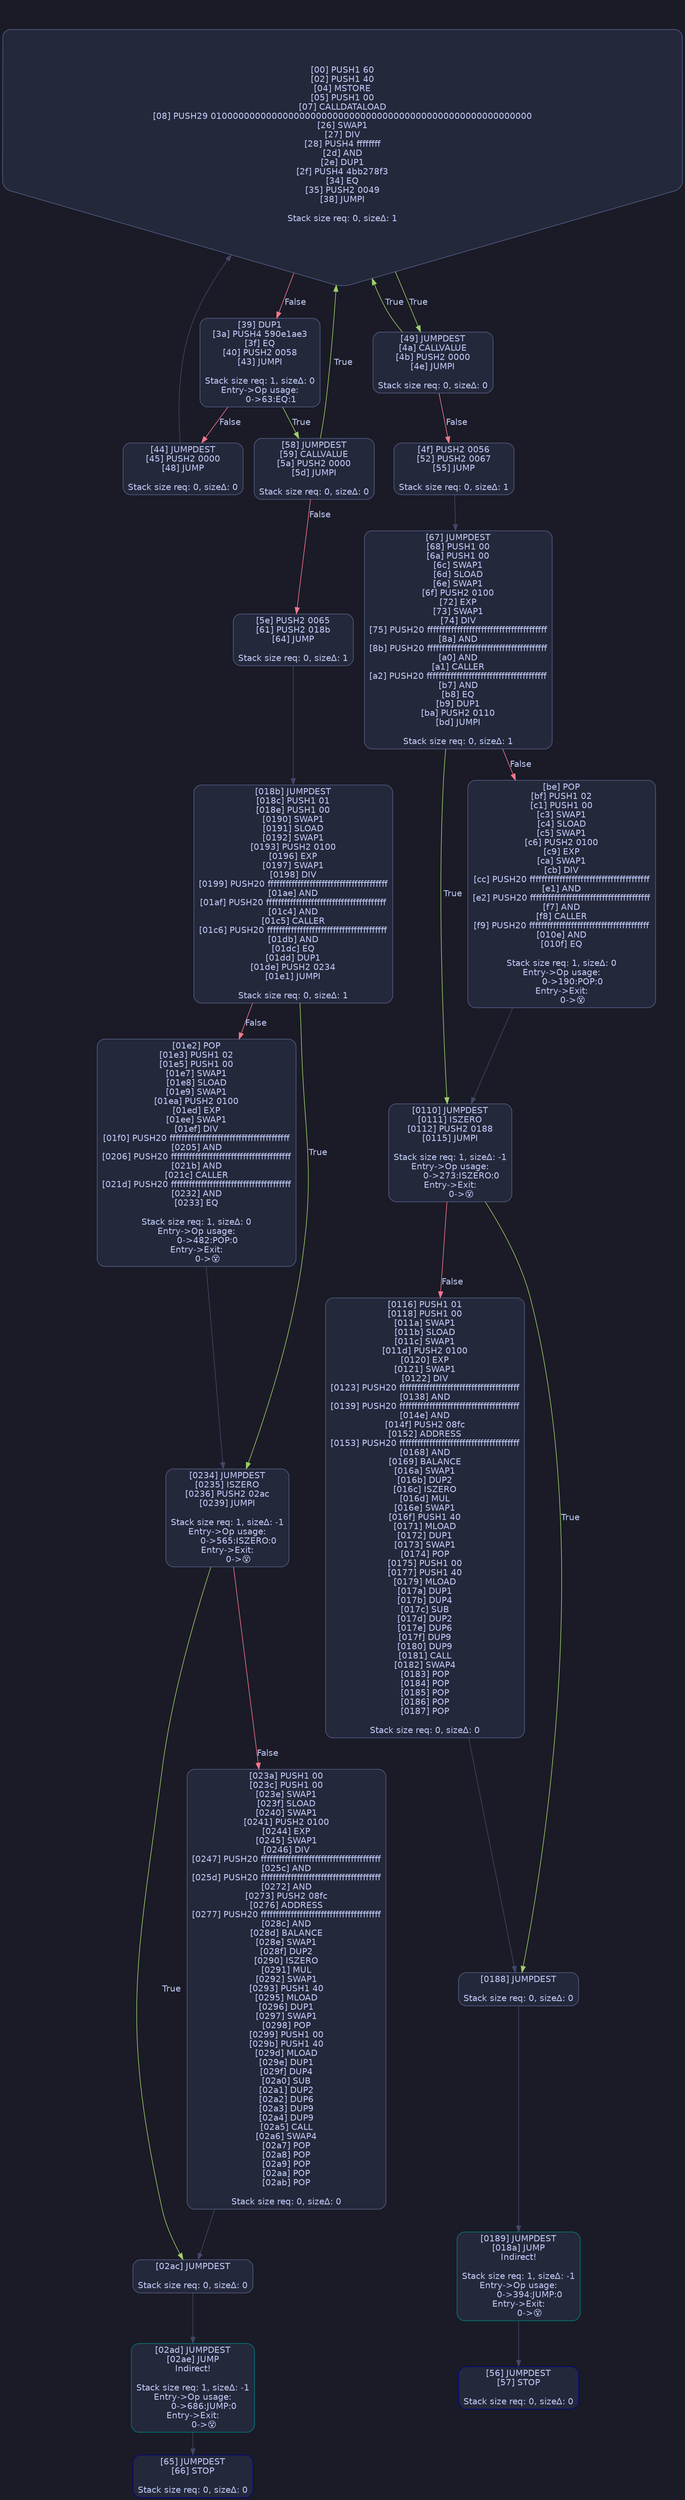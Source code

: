 digraph G {
    node [shape=box, style="filled, rounded", color="#565f89", fontcolor="#c0caf5", fontname="Helvetica", fillcolor="#24283b"];
    edge [color="#414868", fontcolor="#c0caf5", fontname="Helvetica"];
    bgcolor="#1a1b26";
    0 [ label = "[00] PUSH1 60
[02] PUSH1 40
[04] MSTORE
[05] PUSH1 00
[07] CALLDATALOAD
[08] PUSH29 0100000000000000000000000000000000000000000000000000000000
[26] SWAP1
[27] DIV
[28] PUSH4 ffffffff
[2d] AND
[2e] DUP1
[2f] PUSH4 4bb278f3
[34] EQ
[35] PUSH2 0049
[38] JUMPI

Stack size req: 0, sizeΔ: 1
" shape = invhouse]
    1 [ label = "[39] DUP1
[3a] PUSH4 590e1ae3
[3f] EQ
[40] PUSH2 0058
[43] JUMPI

Stack size req: 1, sizeΔ: 0
Entry->Op usage:
	0->63:EQ:1
"]
    2 [ label = "[44] JUMPDEST
[45] PUSH2 0000
[48] JUMP

Stack size req: 0, sizeΔ: 0
"]
    3 [ label = "[49] JUMPDEST
[4a] CALLVALUE
[4b] PUSH2 0000
[4e] JUMPI

Stack size req: 0, sizeΔ: 0
"]
    4 [ label = "[4f] PUSH2 0056
[52] PUSH2 0067
[55] JUMP

Stack size req: 0, sizeΔ: 1
"]
    5 [ label = "[56] JUMPDEST
[57] STOP

Stack size req: 0, sizeΔ: 0
" color = "darkblue"]
    6 [ label = "[58] JUMPDEST
[59] CALLVALUE
[5a] PUSH2 0000
[5d] JUMPI

Stack size req: 0, sizeΔ: 0
"]
    7 [ label = "[5e] PUSH2 0065
[61] PUSH2 018b
[64] JUMP

Stack size req: 0, sizeΔ: 1
"]
    8 [ label = "[65] JUMPDEST
[66] STOP

Stack size req: 0, sizeΔ: 0
" color = "darkblue"]
    9 [ label = "[67] JUMPDEST
[68] PUSH1 00
[6a] PUSH1 00
[6c] SWAP1
[6d] SLOAD
[6e] SWAP1
[6f] PUSH2 0100
[72] EXP
[73] SWAP1
[74] DIV
[75] PUSH20 ffffffffffffffffffffffffffffffffffffffff
[8a] AND
[8b] PUSH20 ffffffffffffffffffffffffffffffffffffffff
[a0] AND
[a1] CALLER
[a2] PUSH20 ffffffffffffffffffffffffffffffffffffffff
[b7] AND
[b8] EQ
[b9] DUP1
[ba] PUSH2 0110
[bd] JUMPI

Stack size req: 0, sizeΔ: 1
"]
    10 [ label = "[be] POP
[bf] PUSH1 02
[c1] PUSH1 00
[c3] SWAP1
[c4] SLOAD
[c5] SWAP1
[c6] PUSH2 0100
[c9] EXP
[ca] SWAP1
[cb] DIV
[cc] PUSH20 ffffffffffffffffffffffffffffffffffffffff
[e1] AND
[e2] PUSH20 ffffffffffffffffffffffffffffffffffffffff
[f7] AND
[f8] CALLER
[f9] PUSH20 ffffffffffffffffffffffffffffffffffffffff
[010e] AND
[010f] EQ

Stack size req: 1, sizeΔ: 0
Entry->Op usage:
	0->190:POP:0
Entry->Exit:
	0->😵
"]
    11 [ label = "[0110] JUMPDEST
[0111] ISZERO
[0112] PUSH2 0188
[0115] JUMPI

Stack size req: 1, sizeΔ: -1
Entry->Op usage:
	0->273:ISZERO:0
Entry->Exit:
	0->😵
"]
    12 [ label = "[0116] PUSH1 01
[0118] PUSH1 00
[011a] SWAP1
[011b] SLOAD
[011c] SWAP1
[011d] PUSH2 0100
[0120] EXP
[0121] SWAP1
[0122] DIV
[0123] PUSH20 ffffffffffffffffffffffffffffffffffffffff
[0138] AND
[0139] PUSH20 ffffffffffffffffffffffffffffffffffffffff
[014e] AND
[014f] PUSH2 08fc
[0152] ADDRESS
[0153] PUSH20 ffffffffffffffffffffffffffffffffffffffff
[0168] AND
[0169] BALANCE
[016a] SWAP1
[016b] DUP2
[016c] ISZERO
[016d] MUL
[016e] SWAP1
[016f] PUSH1 40
[0171] MLOAD
[0172] DUP1
[0173] SWAP1
[0174] POP
[0175] PUSH1 00
[0177] PUSH1 40
[0179] MLOAD
[017a] DUP1
[017b] DUP4
[017c] SUB
[017d] DUP2
[017e] DUP6
[017f] DUP9
[0180] DUP9
[0181] CALL
[0182] SWAP4
[0183] POP
[0184] POP
[0185] POP
[0186] POP
[0187] POP

Stack size req: 0, sizeΔ: 0
"]
    13 [ label = "[0188] JUMPDEST

Stack size req: 0, sizeΔ: 0
"]
    14 [ label = "[0189] JUMPDEST
[018a] JUMP
Indirect!

Stack size req: 1, sizeΔ: -1
Entry->Op usage:
	0->394:JUMP:0
Entry->Exit:
	0->😵
" color = "teal"]
    15 [ label = "[018b] JUMPDEST
[018c] PUSH1 01
[018e] PUSH1 00
[0190] SWAP1
[0191] SLOAD
[0192] SWAP1
[0193] PUSH2 0100
[0196] EXP
[0197] SWAP1
[0198] DIV
[0199] PUSH20 ffffffffffffffffffffffffffffffffffffffff
[01ae] AND
[01af] PUSH20 ffffffffffffffffffffffffffffffffffffffff
[01c4] AND
[01c5] CALLER
[01c6] PUSH20 ffffffffffffffffffffffffffffffffffffffff
[01db] AND
[01dc] EQ
[01dd] DUP1
[01de] PUSH2 0234
[01e1] JUMPI

Stack size req: 0, sizeΔ: 1
"]
    16 [ label = "[01e2] POP
[01e3] PUSH1 02
[01e5] PUSH1 00
[01e7] SWAP1
[01e8] SLOAD
[01e9] SWAP1
[01ea] PUSH2 0100
[01ed] EXP
[01ee] SWAP1
[01ef] DIV
[01f0] PUSH20 ffffffffffffffffffffffffffffffffffffffff
[0205] AND
[0206] PUSH20 ffffffffffffffffffffffffffffffffffffffff
[021b] AND
[021c] CALLER
[021d] PUSH20 ffffffffffffffffffffffffffffffffffffffff
[0232] AND
[0233] EQ

Stack size req: 1, sizeΔ: 0
Entry->Op usage:
	0->482:POP:0
Entry->Exit:
	0->😵
"]
    17 [ label = "[0234] JUMPDEST
[0235] ISZERO
[0236] PUSH2 02ac
[0239] JUMPI

Stack size req: 1, sizeΔ: -1
Entry->Op usage:
	0->565:ISZERO:0
Entry->Exit:
	0->😵
"]
    18 [ label = "[023a] PUSH1 00
[023c] PUSH1 00
[023e] SWAP1
[023f] SLOAD
[0240] SWAP1
[0241] PUSH2 0100
[0244] EXP
[0245] SWAP1
[0246] DIV
[0247] PUSH20 ffffffffffffffffffffffffffffffffffffffff
[025c] AND
[025d] PUSH20 ffffffffffffffffffffffffffffffffffffffff
[0272] AND
[0273] PUSH2 08fc
[0276] ADDRESS
[0277] PUSH20 ffffffffffffffffffffffffffffffffffffffff
[028c] AND
[028d] BALANCE
[028e] SWAP1
[028f] DUP2
[0290] ISZERO
[0291] MUL
[0292] SWAP1
[0293] PUSH1 40
[0295] MLOAD
[0296] DUP1
[0297] SWAP1
[0298] POP
[0299] PUSH1 00
[029b] PUSH1 40
[029d] MLOAD
[029e] DUP1
[029f] DUP4
[02a0] SUB
[02a1] DUP2
[02a2] DUP6
[02a3] DUP9
[02a4] DUP9
[02a5] CALL
[02a6] SWAP4
[02a7] POP
[02a8] POP
[02a9] POP
[02aa] POP
[02ab] POP

Stack size req: 0, sizeΔ: 0
"]
    19 [ label = "[02ac] JUMPDEST

Stack size req: 0, sizeΔ: 0
"]
    20 [ label = "[02ad] JUMPDEST
[02ae] JUMP
Indirect!

Stack size req: 1, sizeΔ: -1
Entry->Op usage:
	0->686:JUMP:0
Entry->Exit:
	0->😵
" color = "teal"]
    0 -> 1 [ label = "False" color = "#f7768e"]
    0 -> 3 [ label = "True" color = "#9ece6a"]
    1 -> 2 [ label = "False" color = "#f7768e"]
    1 -> 6 [ label = "True" color = "#9ece6a"]
    2 -> 0 [ ]
    3 -> 4 [ label = "False" color = "#f7768e"]
    3 -> 0 [ label = "True" color = "#9ece6a"]
    4 -> 9 [ ]
    6 -> 7 [ label = "False" color = "#f7768e"]
    6 -> 0 [ label = "True" color = "#9ece6a"]
    7 -> 15 [ ]
    9 -> 10 [ label = "False" color = "#f7768e"]
    9 -> 11 [ label = "True" color = "#9ece6a"]
    10 -> 11 [ ]
    11 -> 12 [ label = "False" color = "#f7768e"]
    11 -> 13 [ label = "True" color = "#9ece6a"]
    12 -> 13 [ ]
    13 -> 14 [ ]
    15 -> 16 [ label = "False" color = "#f7768e"]
    15 -> 17 [ label = "True" color = "#9ece6a"]
    16 -> 17 [ ]
    17 -> 18 [ label = "False" color = "#f7768e"]
    17 -> 19 [ label = "True" color = "#9ece6a"]
    18 -> 19 [ ]
    19 -> 20 [ ]
    14 -> 5 [ ]
    20 -> 8 [ ]

}

